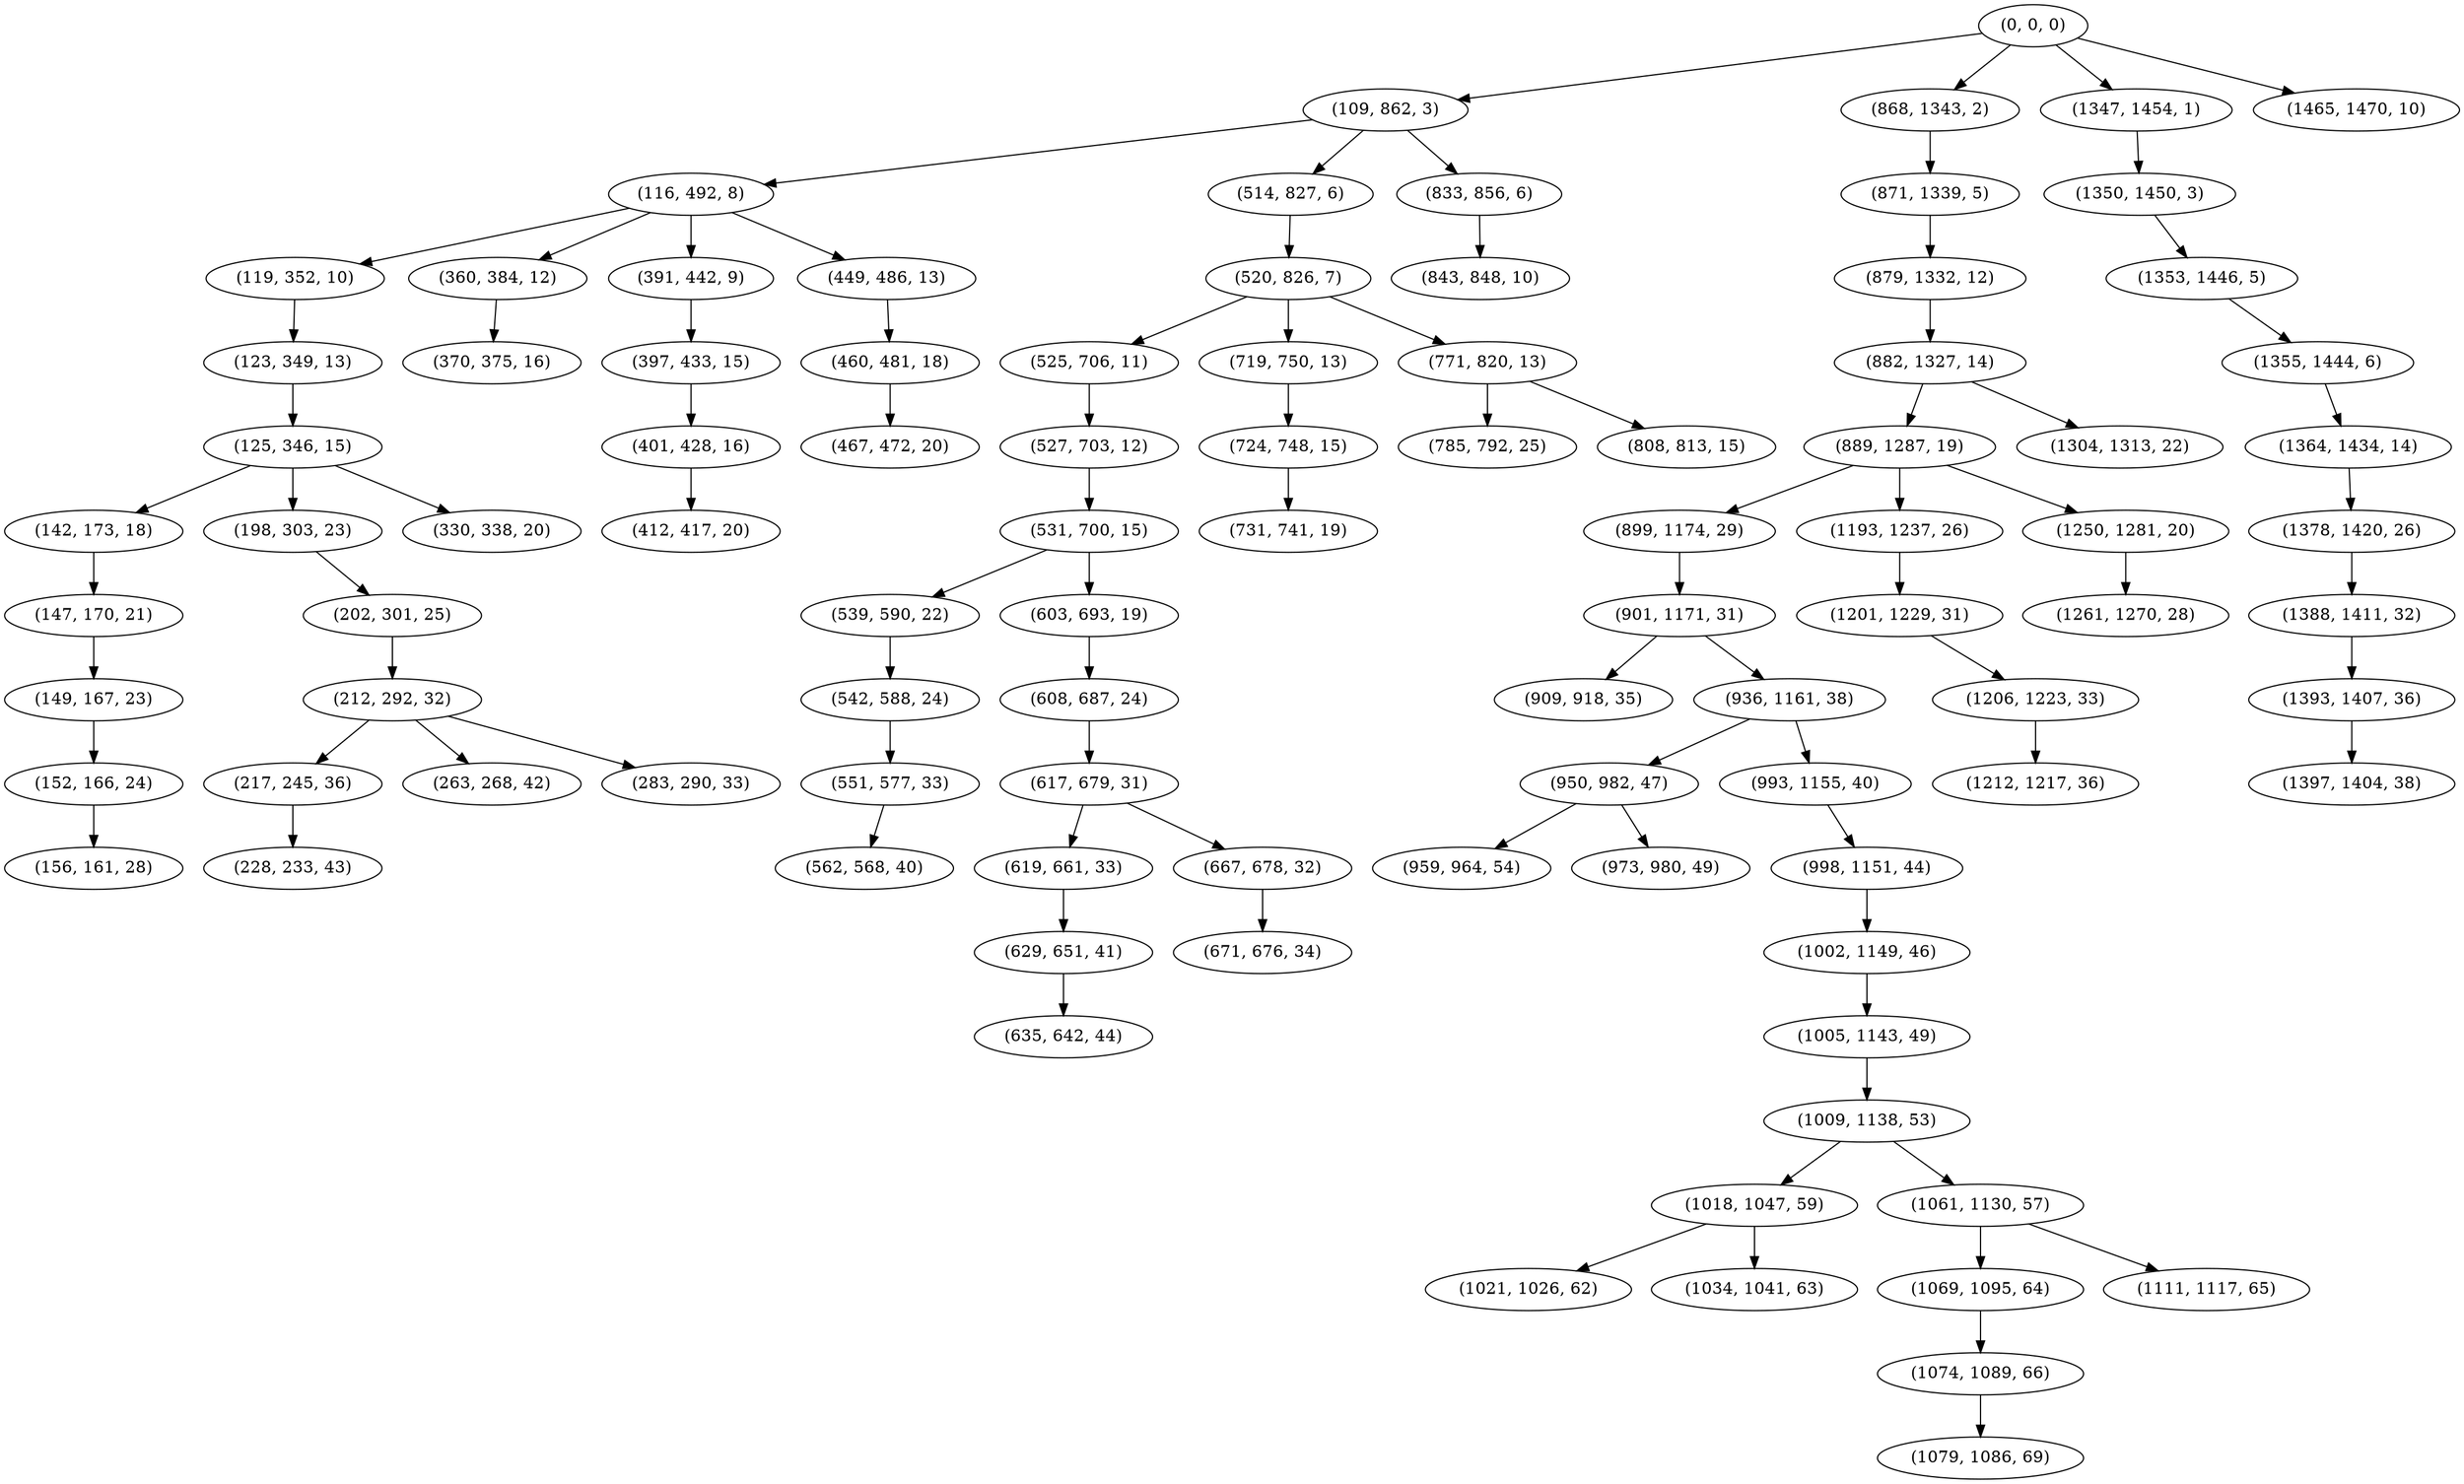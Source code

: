 digraph tree {
    "(0, 0, 0)";
    "(109, 862, 3)";
    "(116, 492, 8)";
    "(119, 352, 10)";
    "(123, 349, 13)";
    "(125, 346, 15)";
    "(142, 173, 18)";
    "(147, 170, 21)";
    "(149, 167, 23)";
    "(152, 166, 24)";
    "(156, 161, 28)";
    "(198, 303, 23)";
    "(202, 301, 25)";
    "(212, 292, 32)";
    "(217, 245, 36)";
    "(228, 233, 43)";
    "(263, 268, 42)";
    "(283, 290, 33)";
    "(330, 338, 20)";
    "(360, 384, 12)";
    "(370, 375, 16)";
    "(391, 442, 9)";
    "(397, 433, 15)";
    "(401, 428, 16)";
    "(412, 417, 20)";
    "(449, 486, 13)";
    "(460, 481, 18)";
    "(467, 472, 20)";
    "(514, 827, 6)";
    "(520, 826, 7)";
    "(525, 706, 11)";
    "(527, 703, 12)";
    "(531, 700, 15)";
    "(539, 590, 22)";
    "(542, 588, 24)";
    "(551, 577, 33)";
    "(562, 568, 40)";
    "(603, 693, 19)";
    "(608, 687, 24)";
    "(617, 679, 31)";
    "(619, 661, 33)";
    "(629, 651, 41)";
    "(635, 642, 44)";
    "(667, 678, 32)";
    "(671, 676, 34)";
    "(719, 750, 13)";
    "(724, 748, 15)";
    "(731, 741, 19)";
    "(771, 820, 13)";
    "(785, 792, 25)";
    "(808, 813, 15)";
    "(833, 856, 6)";
    "(843, 848, 10)";
    "(868, 1343, 2)";
    "(871, 1339, 5)";
    "(879, 1332, 12)";
    "(882, 1327, 14)";
    "(889, 1287, 19)";
    "(899, 1174, 29)";
    "(901, 1171, 31)";
    "(909, 918, 35)";
    "(936, 1161, 38)";
    "(950, 982, 47)";
    "(959, 964, 54)";
    "(973, 980, 49)";
    "(993, 1155, 40)";
    "(998, 1151, 44)";
    "(1002, 1149, 46)";
    "(1005, 1143, 49)";
    "(1009, 1138, 53)";
    "(1018, 1047, 59)";
    "(1021, 1026, 62)";
    "(1034, 1041, 63)";
    "(1061, 1130, 57)";
    "(1069, 1095, 64)";
    "(1074, 1089, 66)";
    "(1079, 1086, 69)";
    "(1111, 1117, 65)";
    "(1193, 1237, 26)";
    "(1201, 1229, 31)";
    "(1206, 1223, 33)";
    "(1212, 1217, 36)";
    "(1250, 1281, 20)";
    "(1261, 1270, 28)";
    "(1304, 1313, 22)";
    "(1347, 1454, 1)";
    "(1350, 1450, 3)";
    "(1353, 1446, 5)";
    "(1355, 1444, 6)";
    "(1364, 1434, 14)";
    "(1378, 1420, 26)";
    "(1388, 1411, 32)";
    "(1393, 1407, 36)";
    "(1397, 1404, 38)";
    "(1465, 1470, 10)";
    "(0, 0, 0)" -> "(109, 862, 3)";
    "(0, 0, 0)" -> "(868, 1343, 2)";
    "(0, 0, 0)" -> "(1347, 1454, 1)";
    "(0, 0, 0)" -> "(1465, 1470, 10)";
    "(109, 862, 3)" -> "(116, 492, 8)";
    "(109, 862, 3)" -> "(514, 827, 6)";
    "(109, 862, 3)" -> "(833, 856, 6)";
    "(116, 492, 8)" -> "(119, 352, 10)";
    "(116, 492, 8)" -> "(360, 384, 12)";
    "(116, 492, 8)" -> "(391, 442, 9)";
    "(116, 492, 8)" -> "(449, 486, 13)";
    "(119, 352, 10)" -> "(123, 349, 13)";
    "(123, 349, 13)" -> "(125, 346, 15)";
    "(125, 346, 15)" -> "(142, 173, 18)";
    "(125, 346, 15)" -> "(198, 303, 23)";
    "(125, 346, 15)" -> "(330, 338, 20)";
    "(142, 173, 18)" -> "(147, 170, 21)";
    "(147, 170, 21)" -> "(149, 167, 23)";
    "(149, 167, 23)" -> "(152, 166, 24)";
    "(152, 166, 24)" -> "(156, 161, 28)";
    "(198, 303, 23)" -> "(202, 301, 25)";
    "(202, 301, 25)" -> "(212, 292, 32)";
    "(212, 292, 32)" -> "(217, 245, 36)";
    "(212, 292, 32)" -> "(263, 268, 42)";
    "(212, 292, 32)" -> "(283, 290, 33)";
    "(217, 245, 36)" -> "(228, 233, 43)";
    "(360, 384, 12)" -> "(370, 375, 16)";
    "(391, 442, 9)" -> "(397, 433, 15)";
    "(397, 433, 15)" -> "(401, 428, 16)";
    "(401, 428, 16)" -> "(412, 417, 20)";
    "(449, 486, 13)" -> "(460, 481, 18)";
    "(460, 481, 18)" -> "(467, 472, 20)";
    "(514, 827, 6)" -> "(520, 826, 7)";
    "(520, 826, 7)" -> "(525, 706, 11)";
    "(520, 826, 7)" -> "(719, 750, 13)";
    "(520, 826, 7)" -> "(771, 820, 13)";
    "(525, 706, 11)" -> "(527, 703, 12)";
    "(527, 703, 12)" -> "(531, 700, 15)";
    "(531, 700, 15)" -> "(539, 590, 22)";
    "(531, 700, 15)" -> "(603, 693, 19)";
    "(539, 590, 22)" -> "(542, 588, 24)";
    "(542, 588, 24)" -> "(551, 577, 33)";
    "(551, 577, 33)" -> "(562, 568, 40)";
    "(603, 693, 19)" -> "(608, 687, 24)";
    "(608, 687, 24)" -> "(617, 679, 31)";
    "(617, 679, 31)" -> "(619, 661, 33)";
    "(617, 679, 31)" -> "(667, 678, 32)";
    "(619, 661, 33)" -> "(629, 651, 41)";
    "(629, 651, 41)" -> "(635, 642, 44)";
    "(667, 678, 32)" -> "(671, 676, 34)";
    "(719, 750, 13)" -> "(724, 748, 15)";
    "(724, 748, 15)" -> "(731, 741, 19)";
    "(771, 820, 13)" -> "(785, 792, 25)";
    "(771, 820, 13)" -> "(808, 813, 15)";
    "(833, 856, 6)" -> "(843, 848, 10)";
    "(868, 1343, 2)" -> "(871, 1339, 5)";
    "(871, 1339, 5)" -> "(879, 1332, 12)";
    "(879, 1332, 12)" -> "(882, 1327, 14)";
    "(882, 1327, 14)" -> "(889, 1287, 19)";
    "(882, 1327, 14)" -> "(1304, 1313, 22)";
    "(889, 1287, 19)" -> "(899, 1174, 29)";
    "(889, 1287, 19)" -> "(1193, 1237, 26)";
    "(889, 1287, 19)" -> "(1250, 1281, 20)";
    "(899, 1174, 29)" -> "(901, 1171, 31)";
    "(901, 1171, 31)" -> "(909, 918, 35)";
    "(901, 1171, 31)" -> "(936, 1161, 38)";
    "(936, 1161, 38)" -> "(950, 982, 47)";
    "(936, 1161, 38)" -> "(993, 1155, 40)";
    "(950, 982, 47)" -> "(959, 964, 54)";
    "(950, 982, 47)" -> "(973, 980, 49)";
    "(993, 1155, 40)" -> "(998, 1151, 44)";
    "(998, 1151, 44)" -> "(1002, 1149, 46)";
    "(1002, 1149, 46)" -> "(1005, 1143, 49)";
    "(1005, 1143, 49)" -> "(1009, 1138, 53)";
    "(1009, 1138, 53)" -> "(1018, 1047, 59)";
    "(1009, 1138, 53)" -> "(1061, 1130, 57)";
    "(1018, 1047, 59)" -> "(1021, 1026, 62)";
    "(1018, 1047, 59)" -> "(1034, 1041, 63)";
    "(1061, 1130, 57)" -> "(1069, 1095, 64)";
    "(1061, 1130, 57)" -> "(1111, 1117, 65)";
    "(1069, 1095, 64)" -> "(1074, 1089, 66)";
    "(1074, 1089, 66)" -> "(1079, 1086, 69)";
    "(1193, 1237, 26)" -> "(1201, 1229, 31)";
    "(1201, 1229, 31)" -> "(1206, 1223, 33)";
    "(1206, 1223, 33)" -> "(1212, 1217, 36)";
    "(1250, 1281, 20)" -> "(1261, 1270, 28)";
    "(1347, 1454, 1)" -> "(1350, 1450, 3)";
    "(1350, 1450, 3)" -> "(1353, 1446, 5)";
    "(1353, 1446, 5)" -> "(1355, 1444, 6)";
    "(1355, 1444, 6)" -> "(1364, 1434, 14)";
    "(1364, 1434, 14)" -> "(1378, 1420, 26)";
    "(1378, 1420, 26)" -> "(1388, 1411, 32)";
    "(1388, 1411, 32)" -> "(1393, 1407, 36)";
    "(1393, 1407, 36)" -> "(1397, 1404, 38)";
}
